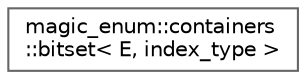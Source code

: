 digraph "クラス階層図"
{
 // LATEX_PDF_SIZE
  bgcolor="transparent";
  edge [fontname=Helvetica,fontsize=10,labelfontname=Helvetica,labelfontsize=10];
  node [fontname=Helvetica,fontsize=10,shape=box,height=0.2,width=0.4];
  rankdir="LR";
  Node0 [id="Node000000",label="magic_enum::containers\l::bitset\< E, index_type \>",height=0.2,width=0.4,color="grey40", fillcolor="white", style="filled",URL="$classmagic__enum_1_1containers_1_1bitset.html",tooltip=" "];
}
